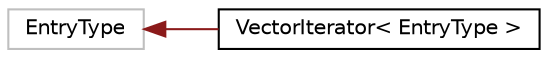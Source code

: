 digraph "Graphical Class Hierarchy"
{
 // LATEX_PDF_SIZE
  edge [fontname="Helvetica",fontsize="10",labelfontname="Helvetica",labelfontsize="10"];
  node [fontname="Helvetica",fontsize="10",shape=record];
  rankdir="LR";
  Node0 [label="EntryType",height=0.2,width=0.4,color="grey75", fillcolor="white", style="filled",tooltip=" "];
  Node0 -> Node1 [dir="back",color="firebrick4",fontsize="10",style="solid",fontname="Helvetica"];
  Node1 [label="VectorIterator\< EntryType \>",height=0.2,width=0.4,color="black", fillcolor="white", style="filled",URL="$classoperations__research_1_1glop_1_1_vector_iterator.html",tooltip=" "];
}

